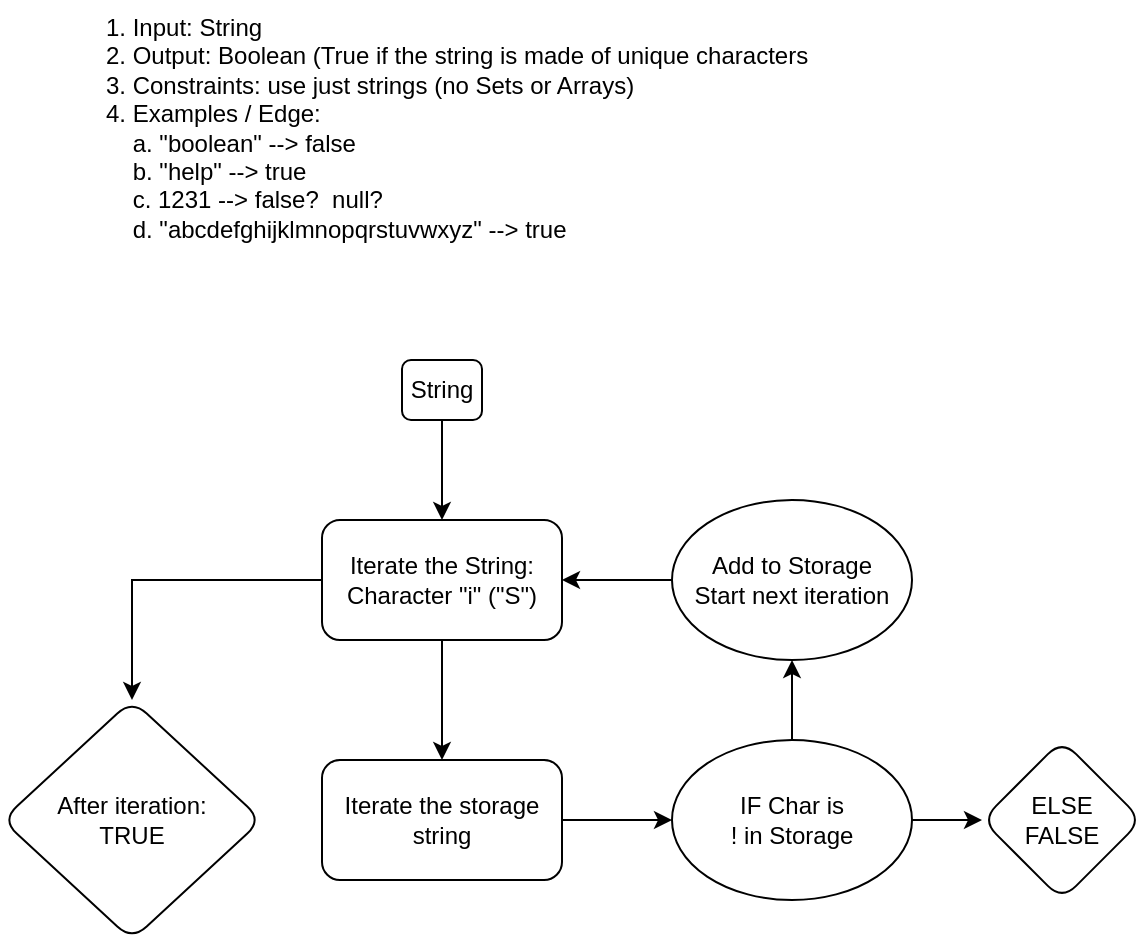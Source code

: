 <mxfile version="13.10.0" type="embed">
    <diagram id="dBo2XjOt7EpFzHw8XWTQ" name="Page-1">
        <mxGraphModel dx="556" dy="526" grid="1" gridSize="10" guides="1" tooltips="1" connect="1" arrows="1" fold="1" page="1" pageScale="1" pageWidth="850" pageHeight="1100" math="0" shadow="0">
            <root>
                <mxCell id="0"/>
                <mxCell id="1" parent="0"/>
                <mxCell id="PGeqGczONbqw6zvu_6Re-1" value="1. Input: String&lt;br&gt;2. Output: Boolean (True if the string is made of unique characters&lt;br&gt;3. Constraints: use just strings (no Sets or Arrays)&lt;br&gt;4. Examples / Edge:&amp;nbsp;&lt;br&gt;&amp;nbsp; &amp;nbsp; a. &quot;boolean&quot; --&amp;gt; false&lt;br&gt;&amp;nbsp; &amp;nbsp; b. &quot;help&quot; --&amp;gt; true&lt;br&gt;&amp;nbsp; &amp;nbsp; c. 1231 --&amp;gt; false?&amp;nbsp; null?&lt;br&gt;&amp;nbsp; &amp;nbsp; d. &quot;abcdefghijklmnopqrstuvwxyz&quot; --&amp;gt; true" style="text;html=1;strokeColor=none;fillColor=none;align=left;verticalAlign=top;whiteSpace=wrap;rounded=0;horizontal=1;labelPosition=center;verticalLabelPosition=middle;" parent="1" vertex="1">
                    <mxGeometry x="80" y="60" width="380" height="130" as="geometry"/>
                </mxCell>
                <mxCell id="PGeqGczONbqw6zvu_6Re-5" value="" style="edgeStyle=orthogonalEdgeStyle;rounded=0;orthogonalLoop=1;jettySize=auto;html=1;" parent="1" source="PGeqGczONbqw6zvu_6Re-2" target="PGeqGczONbqw6zvu_6Re-4" edge="1">
                    <mxGeometry relative="1" as="geometry"/>
                </mxCell>
                <mxCell id="PGeqGczONbqw6zvu_6Re-2" value="String" style="rounded=1;whiteSpace=wrap;html=1;align=center;" parent="1" vertex="1">
                    <mxGeometry x="230" y="240" width="40" height="30" as="geometry"/>
                </mxCell>
                <mxCell id="PGeqGczONbqw6zvu_6Re-7" value="" style="edgeStyle=orthogonalEdgeStyle;rounded=0;orthogonalLoop=1;jettySize=auto;html=1;" parent="1" source="PGeqGczONbqw6zvu_6Re-4" target="PGeqGczONbqw6zvu_6Re-6" edge="1">
                    <mxGeometry relative="1" as="geometry"/>
                </mxCell>
                <mxCell id="PGeqGczONbqw6zvu_6Re-16" value="" style="edgeStyle=orthogonalEdgeStyle;rounded=0;orthogonalLoop=1;jettySize=auto;html=1;" parent="1" source="PGeqGczONbqw6zvu_6Re-4" target="PGeqGczONbqw6zvu_6Re-15" edge="1">
                    <mxGeometry relative="1" as="geometry">
                        <Array as="points">
                            <mxPoint x="95" y="350"/>
                        </Array>
                    </mxGeometry>
                </mxCell>
                <mxCell id="PGeqGczONbqw6zvu_6Re-4" value="Iterate the String:&lt;br&gt;Character &quot;i&quot; (&quot;S&quot;)" style="rounded=1;whiteSpace=wrap;html=1;align=center;" parent="1" vertex="1">
                    <mxGeometry x="190" y="320" width="120" height="60" as="geometry"/>
                </mxCell>
                <mxCell id="PGeqGczONbqw6zvu_6Re-9" value="" style="edgeStyle=orthogonalEdgeStyle;rounded=0;orthogonalLoop=1;jettySize=auto;html=1;" parent="1" source="PGeqGczONbqw6zvu_6Re-6" target="PGeqGczONbqw6zvu_6Re-8" edge="1">
                    <mxGeometry relative="1" as="geometry"/>
                </mxCell>
                <mxCell id="PGeqGczONbqw6zvu_6Re-6" value="Iterate the storage string" style="rounded=1;whiteSpace=wrap;html=1;align=center;" parent="1" vertex="1">
                    <mxGeometry x="190" y="440" width="120" height="60" as="geometry"/>
                </mxCell>
                <mxCell id="PGeqGczONbqw6zvu_6Re-11" value="" style="edgeStyle=orthogonalEdgeStyle;rounded=0;orthogonalLoop=1;jettySize=auto;html=1;" parent="1" source="PGeqGczONbqw6zvu_6Re-8" target="PGeqGczONbqw6zvu_6Re-10" edge="1">
                    <mxGeometry relative="1" as="geometry"/>
                </mxCell>
                <mxCell id="PGeqGczONbqw6zvu_6Re-14" value="" style="edgeStyle=orthogonalEdgeStyle;rounded=0;orthogonalLoop=1;jettySize=auto;html=1;" parent="1" source="PGeqGczONbqw6zvu_6Re-8" target="PGeqGczONbqw6zvu_6Re-13" edge="1">
                    <mxGeometry relative="1" as="geometry"/>
                </mxCell>
                <mxCell id="PGeqGczONbqw6zvu_6Re-8" value="IF Char is &lt;br&gt;! in Storage" style="ellipse;whiteSpace=wrap;html=1;rounded=1;" parent="1" vertex="1">
                    <mxGeometry x="365" y="430" width="120" height="80" as="geometry"/>
                </mxCell>
                <mxCell id="PGeqGczONbqw6zvu_6Re-12" value="" style="edgeStyle=orthogonalEdgeStyle;rounded=0;orthogonalLoop=1;jettySize=auto;html=1;" parent="1" source="PGeqGczONbqw6zvu_6Re-10" target="PGeqGczONbqw6zvu_6Re-4" edge="1">
                    <mxGeometry relative="1" as="geometry"/>
                </mxCell>
                <mxCell id="PGeqGczONbqw6zvu_6Re-10" value="Add to Storage&lt;br&gt;Start next iteration" style="ellipse;whiteSpace=wrap;html=1;rounded=1;" parent="1" vertex="1">
                    <mxGeometry x="365" y="310" width="120" height="80" as="geometry"/>
                </mxCell>
                <mxCell id="PGeqGczONbqw6zvu_6Re-13" value="ELSE&lt;br&gt;FALSE" style="rhombus;whiteSpace=wrap;html=1;rounded=1;" parent="1" vertex="1">
                    <mxGeometry x="520" y="430" width="80" height="80" as="geometry"/>
                </mxCell>
                <mxCell id="PGeqGczONbqw6zvu_6Re-15" value="After iteration:&lt;br&gt;TRUE" style="rhombus;whiteSpace=wrap;html=1;rounded=1;" parent="1" vertex="1">
                    <mxGeometry x="30" y="410" width="130" height="120" as="geometry"/>
                </mxCell>
            </root>
        </mxGraphModel>
    </diagram>
</mxfile>